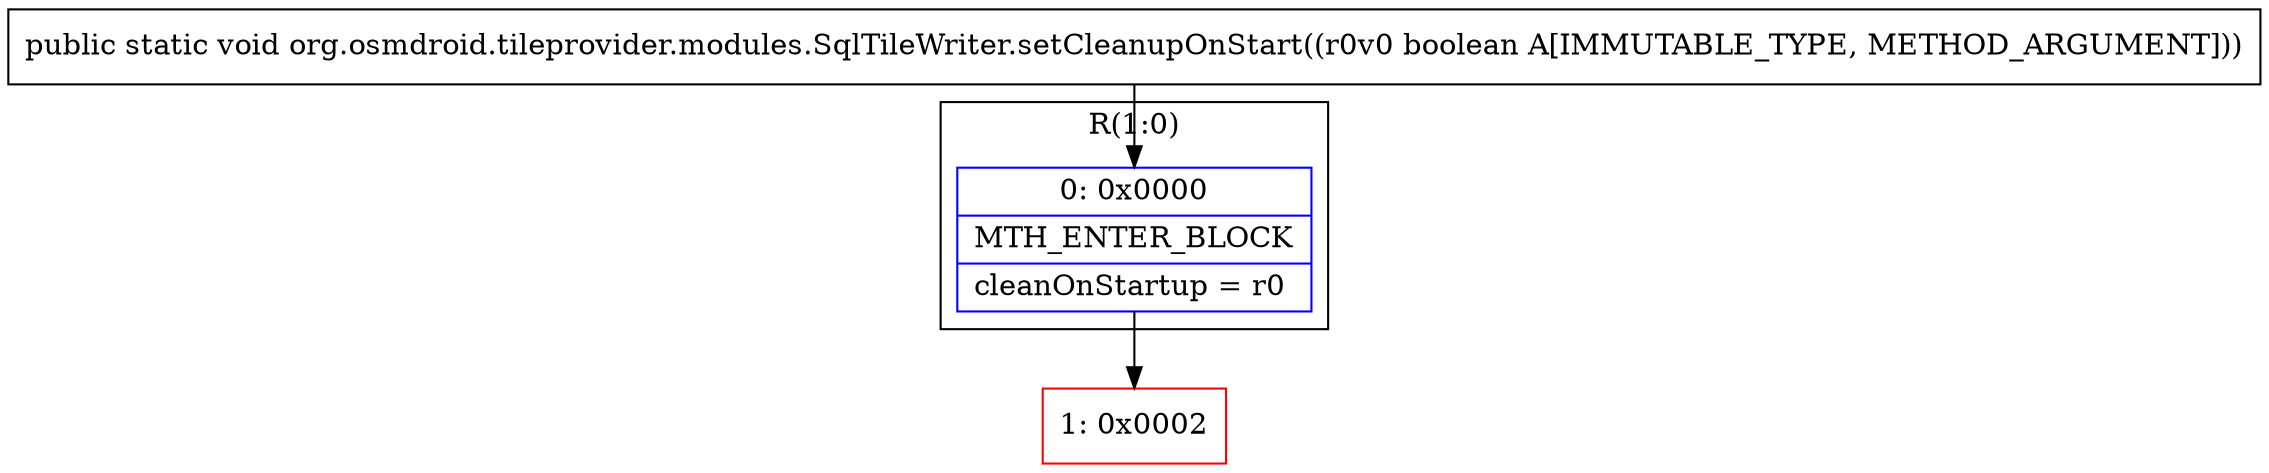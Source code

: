 digraph "CFG fororg.osmdroid.tileprovider.modules.SqlTileWriter.setCleanupOnStart(Z)V" {
subgraph cluster_Region_1019108625 {
label = "R(1:0)";
node [shape=record,color=blue];
Node_0 [shape=record,label="{0\:\ 0x0000|MTH_ENTER_BLOCK\l|cleanOnStartup = r0\l}"];
}
Node_1 [shape=record,color=red,label="{1\:\ 0x0002}"];
MethodNode[shape=record,label="{public static void org.osmdroid.tileprovider.modules.SqlTileWriter.setCleanupOnStart((r0v0 boolean A[IMMUTABLE_TYPE, METHOD_ARGUMENT])) }"];
MethodNode -> Node_0;
Node_0 -> Node_1;
}


